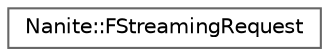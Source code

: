 digraph "Graphical Class Hierarchy"
{
 // INTERACTIVE_SVG=YES
 // LATEX_PDF_SIZE
  bgcolor="transparent";
  edge [fontname=Helvetica,fontsize=10,labelfontname=Helvetica,labelfontsize=10];
  node [fontname=Helvetica,fontsize=10,shape=box,height=0.2,width=0.4];
  rankdir="LR";
  Node0 [id="Node000000",label="Nanite::FStreamingRequest",height=0.2,width=0.4,color="grey40", fillcolor="white", style="filled",URL="$dd/df6/structNanite_1_1FStreamingRequest.html",tooltip=" "];
}

